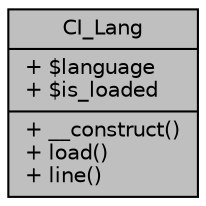 digraph "CI_Lang"
{
 // LATEX_PDF_SIZE
  edge [fontname="Helvetica",fontsize="10",labelfontname="Helvetica",labelfontsize="10"];
  node [fontname="Helvetica",fontsize="10",shape=record];
  Node1 [label="{CI_Lang\n|+ $language\l+ $is_loaded\l|+ __construct()\l+ load()\l+ line()\l}",height=0.2,width=0.4,color="black", fillcolor="grey75", style="filled", fontcolor="black",tooltip=" "];
}
